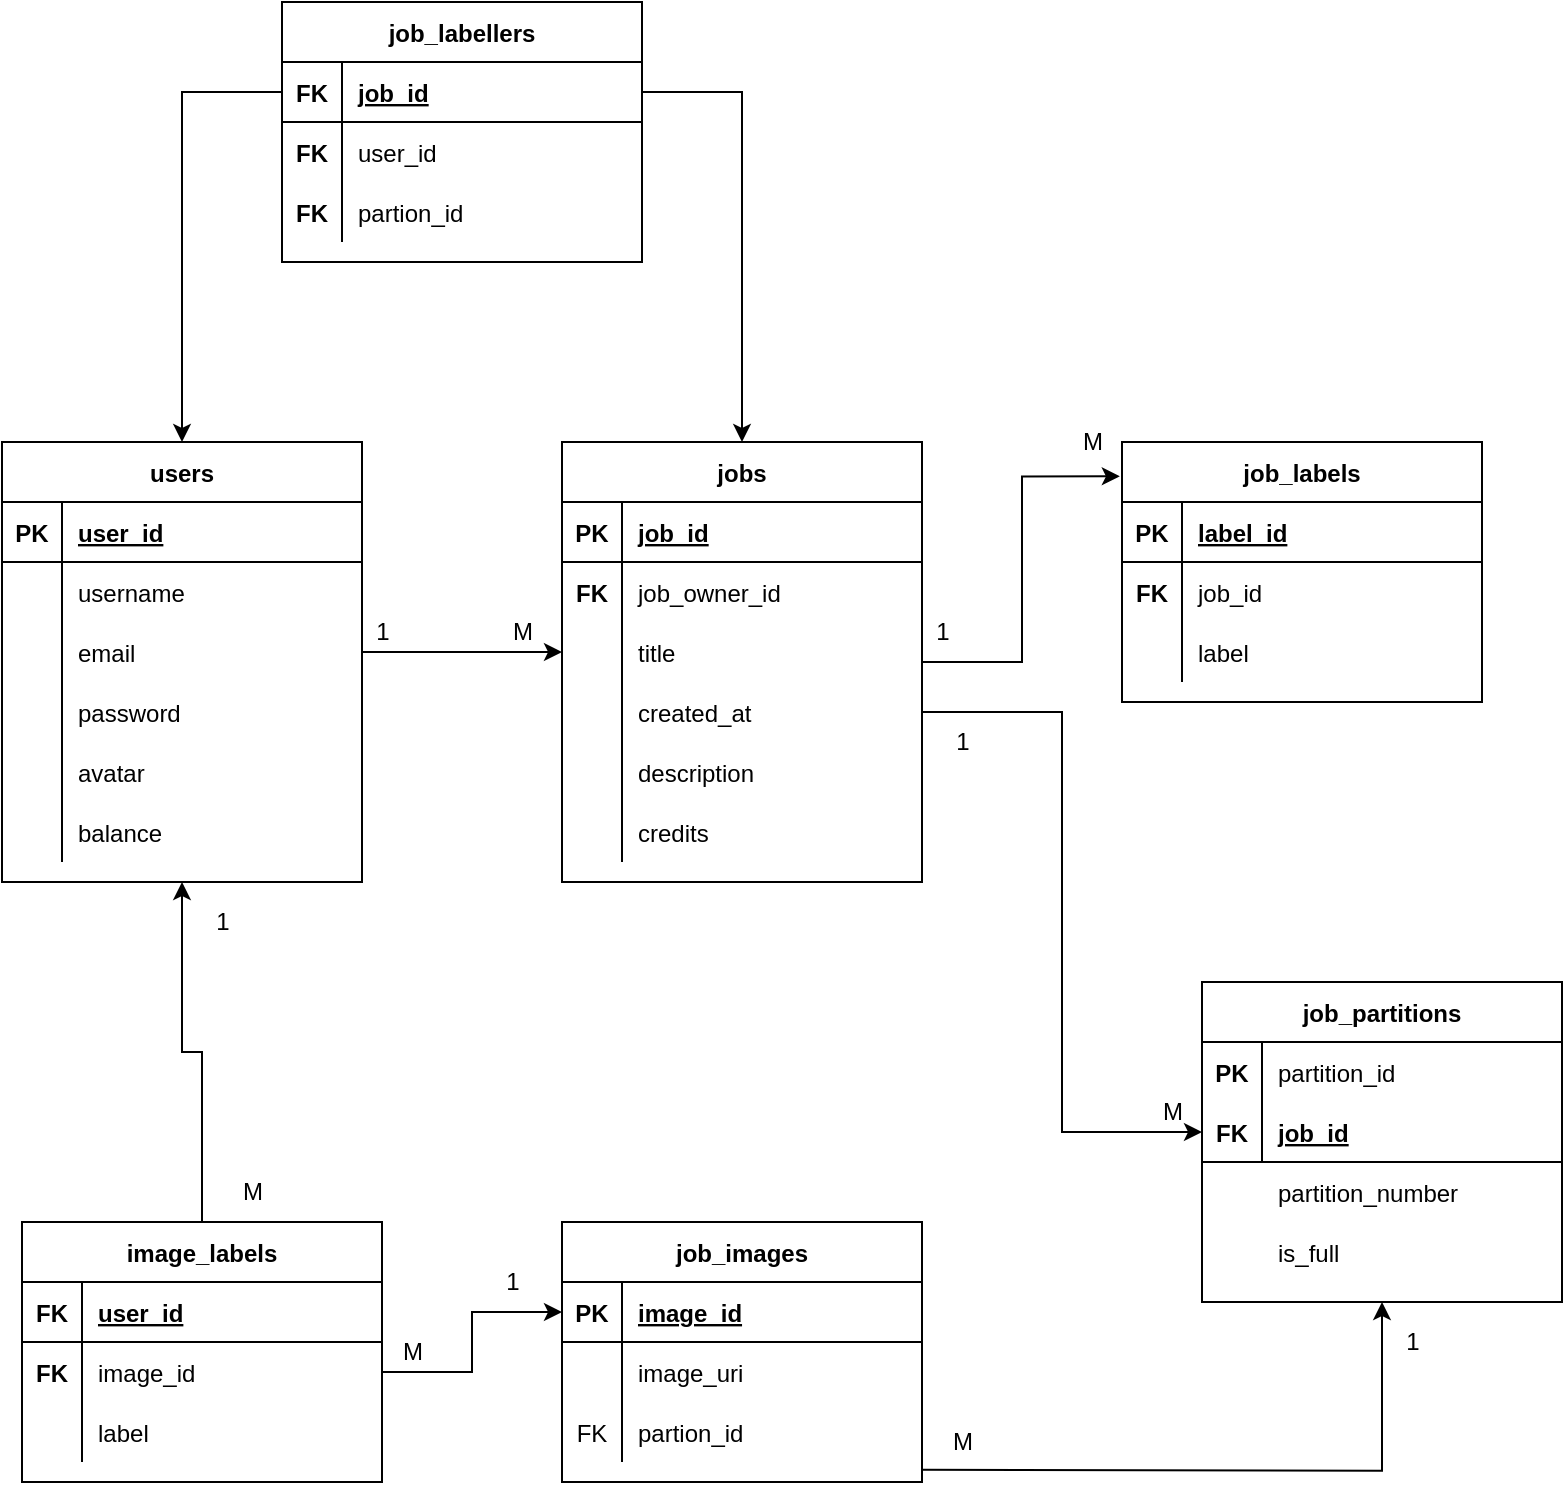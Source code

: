 <mxfile>
    <diagram id="R2lEEEUBdFMjLlhIrx00" name="Page-1">
        <mxGraphModel dx="391" dy="1328" grid="1" gridSize="10" guides="1" tooltips="1" connect="1" arrows="1" fold="1" page="1" pageScale="1" pageWidth="850" pageHeight="1100" math="0" shadow="0" extFonts="Permanent Marker^https://fonts.googleapis.com/css?family=Permanent+Marker">
            <root>
                <mxCell id="0"/>
                <mxCell id="1" parent="0"/>
                <mxCell id="n5E36iy-z8Pln9pKaJzt-1" value="users" style="shape=table;startSize=30;container=1;collapsible=1;childLayout=tableLayout;fixedRows=1;rowLines=0;fontStyle=1;align=center;resizeLast=1;" parent="1" vertex="1">
                    <mxGeometry x="40" y="80" width="180" height="220" as="geometry"/>
                </mxCell>
                <mxCell id="n5E36iy-z8Pln9pKaJzt-2" value="" style="shape=partialRectangle;collapsible=0;dropTarget=0;pointerEvents=0;fillColor=none;top=0;left=0;bottom=1;right=0;points=[[0,0.5],[1,0.5]];portConstraint=eastwest;" parent="n5E36iy-z8Pln9pKaJzt-1" vertex="1">
                    <mxGeometry y="30" width="180" height="30" as="geometry"/>
                </mxCell>
                <mxCell id="n5E36iy-z8Pln9pKaJzt-3" value="PK" style="shape=partialRectangle;connectable=0;fillColor=none;top=0;left=0;bottom=0;right=0;fontStyle=1;overflow=hidden;" parent="n5E36iy-z8Pln9pKaJzt-2" vertex="1">
                    <mxGeometry width="30" height="30" as="geometry"/>
                </mxCell>
                <mxCell id="n5E36iy-z8Pln9pKaJzt-4" value="user_id" style="shape=partialRectangle;connectable=0;fillColor=none;top=0;left=0;bottom=0;right=0;align=left;spacingLeft=6;fontStyle=5;overflow=hidden;" parent="n5E36iy-z8Pln9pKaJzt-2" vertex="1">
                    <mxGeometry x="30" width="150" height="30" as="geometry"/>
                </mxCell>
                <mxCell id="n5E36iy-z8Pln9pKaJzt-5" value="" style="shape=partialRectangle;collapsible=0;dropTarget=0;pointerEvents=0;fillColor=none;top=0;left=0;bottom=0;right=0;points=[[0,0.5],[1,0.5]];portConstraint=eastwest;" parent="n5E36iy-z8Pln9pKaJzt-1" vertex="1">
                    <mxGeometry y="60" width="180" height="30" as="geometry"/>
                </mxCell>
                <mxCell id="n5E36iy-z8Pln9pKaJzt-6" value="" style="shape=partialRectangle;connectable=0;fillColor=none;top=0;left=0;bottom=0;right=0;editable=1;overflow=hidden;" parent="n5E36iy-z8Pln9pKaJzt-5" vertex="1">
                    <mxGeometry width="30" height="30" as="geometry"/>
                </mxCell>
                <mxCell id="n5E36iy-z8Pln9pKaJzt-7" value="username" style="shape=partialRectangle;connectable=0;fillColor=none;top=0;left=0;bottom=0;right=0;align=left;spacingLeft=6;overflow=hidden;" parent="n5E36iy-z8Pln9pKaJzt-5" vertex="1">
                    <mxGeometry x="30" width="150" height="30" as="geometry"/>
                </mxCell>
                <mxCell id="n5E36iy-z8Pln9pKaJzt-8" value="" style="shape=partialRectangle;collapsible=0;dropTarget=0;pointerEvents=0;fillColor=none;top=0;left=0;bottom=0;right=0;points=[[0,0.5],[1,0.5]];portConstraint=eastwest;" parent="n5E36iy-z8Pln9pKaJzt-1" vertex="1">
                    <mxGeometry y="90" width="180" height="30" as="geometry"/>
                </mxCell>
                <mxCell id="n5E36iy-z8Pln9pKaJzt-9" value="" style="shape=partialRectangle;connectable=0;fillColor=none;top=0;left=0;bottom=0;right=0;editable=1;overflow=hidden;" parent="n5E36iy-z8Pln9pKaJzt-8" vertex="1">
                    <mxGeometry width="30" height="30" as="geometry"/>
                </mxCell>
                <mxCell id="n5E36iy-z8Pln9pKaJzt-10" value="email" style="shape=partialRectangle;connectable=0;fillColor=none;top=0;left=0;bottom=0;right=0;align=left;spacingLeft=6;overflow=hidden;" parent="n5E36iy-z8Pln9pKaJzt-8" vertex="1">
                    <mxGeometry x="30" width="150" height="30" as="geometry"/>
                </mxCell>
                <mxCell id="n5E36iy-z8Pln9pKaJzt-11" value="" style="shape=partialRectangle;collapsible=0;dropTarget=0;pointerEvents=0;fillColor=none;top=0;left=0;bottom=0;right=0;points=[[0,0.5],[1,0.5]];portConstraint=eastwest;" parent="n5E36iy-z8Pln9pKaJzt-1" vertex="1">
                    <mxGeometry y="120" width="180" height="30" as="geometry"/>
                </mxCell>
                <mxCell id="n5E36iy-z8Pln9pKaJzt-12" value="" style="shape=partialRectangle;connectable=0;fillColor=none;top=0;left=0;bottom=0;right=0;editable=1;overflow=hidden;" parent="n5E36iy-z8Pln9pKaJzt-11" vertex="1">
                    <mxGeometry width="30" height="30" as="geometry"/>
                </mxCell>
                <mxCell id="n5E36iy-z8Pln9pKaJzt-13" value="password" style="shape=partialRectangle;connectable=0;fillColor=none;top=0;left=0;bottom=0;right=0;align=left;spacingLeft=6;overflow=hidden;" parent="n5E36iy-z8Pln9pKaJzt-11" vertex="1">
                    <mxGeometry x="30" width="150" height="30" as="geometry"/>
                </mxCell>
                <mxCell id="n5E36iy-z8Pln9pKaJzt-14" value="" style="shape=partialRectangle;collapsible=0;dropTarget=0;pointerEvents=0;fillColor=none;top=0;left=0;bottom=0;right=0;points=[[0,0.5],[1,0.5]];portConstraint=eastwest;" parent="n5E36iy-z8Pln9pKaJzt-1" vertex="1">
                    <mxGeometry y="150" width="180" height="30" as="geometry"/>
                </mxCell>
                <mxCell id="n5E36iy-z8Pln9pKaJzt-15" value="" style="shape=partialRectangle;connectable=0;fillColor=none;top=0;left=0;bottom=0;right=0;editable=1;overflow=hidden;" parent="n5E36iy-z8Pln9pKaJzt-14" vertex="1">
                    <mxGeometry width="30" height="30" as="geometry"/>
                </mxCell>
                <mxCell id="n5E36iy-z8Pln9pKaJzt-16" value="avatar" style="shape=partialRectangle;connectable=0;fillColor=none;top=0;left=0;bottom=0;right=0;align=left;spacingLeft=6;overflow=hidden;" parent="n5E36iy-z8Pln9pKaJzt-14" vertex="1">
                    <mxGeometry x="30" width="150" height="30" as="geometry"/>
                </mxCell>
                <mxCell id="n5E36iy-z8Pln9pKaJzt-17" value="" style="shape=partialRectangle;collapsible=0;dropTarget=0;pointerEvents=0;fillColor=none;top=0;left=0;bottom=0;right=0;points=[[0,0.5],[1,0.5]];portConstraint=eastwest;" parent="n5E36iy-z8Pln9pKaJzt-1" vertex="1">
                    <mxGeometry y="180" width="180" height="30" as="geometry"/>
                </mxCell>
                <mxCell id="n5E36iy-z8Pln9pKaJzt-18" value="" style="shape=partialRectangle;connectable=0;fillColor=none;top=0;left=0;bottom=0;right=0;editable=1;overflow=hidden;" parent="n5E36iy-z8Pln9pKaJzt-17" vertex="1">
                    <mxGeometry width="30" height="30" as="geometry"/>
                </mxCell>
                <mxCell id="n5E36iy-z8Pln9pKaJzt-19" value="balance" style="shape=partialRectangle;connectable=0;fillColor=none;top=0;left=0;bottom=0;right=0;align=left;spacingLeft=6;overflow=hidden;" parent="n5E36iy-z8Pln9pKaJzt-17" vertex="1">
                    <mxGeometry x="30" width="150" height="30" as="geometry"/>
                </mxCell>
                <mxCell id="n5E36iy-z8Pln9pKaJzt-77" style="edgeStyle=orthogonalEdgeStyle;rounded=0;orthogonalLoop=1;jettySize=auto;html=1;entryX=-0.006;entryY=0.132;entryDx=0;entryDy=0;entryPerimeter=0;" parent="1" source="n5E36iy-z8Pln9pKaJzt-20" target="n5E36iy-z8Pln9pKaJzt-64" edge="1">
                    <mxGeometry relative="1" as="geometry"/>
                </mxCell>
                <mxCell id="n5E36iy-z8Pln9pKaJzt-20" value="jobs" style="shape=table;startSize=30;container=1;collapsible=1;childLayout=tableLayout;fixedRows=1;rowLines=0;fontStyle=1;align=center;resizeLast=1;" parent="1" vertex="1">
                    <mxGeometry x="320" y="80" width="180" height="220" as="geometry"/>
                </mxCell>
                <mxCell id="n5E36iy-z8Pln9pKaJzt-21" value="" style="shape=partialRectangle;collapsible=0;dropTarget=0;pointerEvents=0;fillColor=none;top=0;left=0;bottom=1;right=0;points=[[0,0.5],[1,0.5]];portConstraint=eastwest;" parent="n5E36iy-z8Pln9pKaJzt-20" vertex="1">
                    <mxGeometry y="30" width="180" height="30" as="geometry"/>
                </mxCell>
                <mxCell id="n5E36iy-z8Pln9pKaJzt-22" value="PK" style="shape=partialRectangle;connectable=0;fillColor=none;top=0;left=0;bottom=0;right=0;fontStyle=1;overflow=hidden;" parent="n5E36iy-z8Pln9pKaJzt-21" vertex="1">
                    <mxGeometry width="30" height="30" as="geometry"/>
                </mxCell>
                <mxCell id="n5E36iy-z8Pln9pKaJzt-23" value="job_id" style="shape=partialRectangle;connectable=0;fillColor=none;top=0;left=0;bottom=0;right=0;align=left;spacingLeft=6;fontStyle=5;overflow=hidden;" parent="n5E36iy-z8Pln9pKaJzt-21" vertex="1">
                    <mxGeometry x="30" width="150" height="30" as="geometry"/>
                </mxCell>
                <mxCell id="n5E36iy-z8Pln9pKaJzt-24" value="" style="shape=partialRectangle;collapsible=0;dropTarget=0;pointerEvents=0;fillColor=none;top=0;left=0;bottom=0;right=0;points=[[0,0.5],[1,0.5]];portConstraint=eastwest;" parent="n5E36iy-z8Pln9pKaJzt-20" vertex="1">
                    <mxGeometry y="60" width="180" height="30" as="geometry"/>
                </mxCell>
                <mxCell id="n5E36iy-z8Pln9pKaJzt-25" value="FK" style="shape=partialRectangle;connectable=0;fillColor=none;top=0;left=0;bottom=0;right=0;editable=1;overflow=hidden;fontStyle=1" parent="n5E36iy-z8Pln9pKaJzt-24" vertex="1">
                    <mxGeometry width="30" height="30" as="geometry"/>
                </mxCell>
                <mxCell id="n5E36iy-z8Pln9pKaJzt-26" value="job_owner_id" style="shape=partialRectangle;connectable=0;fillColor=none;top=0;left=0;bottom=0;right=0;align=left;spacingLeft=6;overflow=hidden;" parent="n5E36iy-z8Pln9pKaJzt-24" vertex="1">
                    <mxGeometry x="30" width="150" height="30" as="geometry"/>
                </mxCell>
                <mxCell id="n5E36iy-z8Pln9pKaJzt-27" value="" style="shape=partialRectangle;collapsible=0;dropTarget=0;pointerEvents=0;fillColor=none;top=0;left=0;bottom=0;right=0;points=[[0,0.5],[1,0.5]];portConstraint=eastwest;" parent="n5E36iy-z8Pln9pKaJzt-20" vertex="1">
                    <mxGeometry y="90" width="180" height="30" as="geometry"/>
                </mxCell>
                <mxCell id="n5E36iy-z8Pln9pKaJzt-28" value="" style="shape=partialRectangle;connectable=0;fillColor=none;top=0;left=0;bottom=0;right=0;editable=1;overflow=hidden;" parent="n5E36iy-z8Pln9pKaJzt-27" vertex="1">
                    <mxGeometry width="30" height="30" as="geometry"/>
                </mxCell>
                <mxCell id="n5E36iy-z8Pln9pKaJzt-29" value="title" style="shape=partialRectangle;connectable=0;fillColor=none;top=0;left=0;bottom=0;right=0;align=left;spacingLeft=6;overflow=hidden;" parent="n5E36iy-z8Pln9pKaJzt-27" vertex="1">
                    <mxGeometry x="30" width="150" height="30" as="geometry"/>
                </mxCell>
                <mxCell id="n5E36iy-z8Pln9pKaJzt-33" value="" style="shape=partialRectangle;collapsible=0;dropTarget=0;pointerEvents=0;fillColor=none;top=0;left=0;bottom=0;right=0;points=[[0,0.5],[1,0.5]];portConstraint=eastwest;" parent="n5E36iy-z8Pln9pKaJzt-20" vertex="1">
                    <mxGeometry y="120" width="180" height="30" as="geometry"/>
                </mxCell>
                <mxCell id="n5E36iy-z8Pln9pKaJzt-34" value="" style="shape=partialRectangle;connectable=0;fillColor=none;top=0;left=0;bottom=0;right=0;editable=1;overflow=hidden;" parent="n5E36iy-z8Pln9pKaJzt-33" vertex="1">
                    <mxGeometry width="30" height="30" as="geometry"/>
                </mxCell>
                <mxCell id="n5E36iy-z8Pln9pKaJzt-35" value="created_at" style="shape=partialRectangle;connectable=0;fillColor=none;top=0;left=0;bottom=0;right=0;align=left;spacingLeft=6;overflow=hidden;" parent="n5E36iy-z8Pln9pKaJzt-33" vertex="1">
                    <mxGeometry x="30" width="150" height="30" as="geometry"/>
                </mxCell>
                <mxCell id="2" value="" style="shape=partialRectangle;collapsible=0;dropTarget=0;pointerEvents=0;fillColor=none;top=0;left=0;bottom=0;right=0;points=[[0,0.5],[1,0.5]];portConstraint=eastwest;" parent="n5E36iy-z8Pln9pKaJzt-20" vertex="1">
                    <mxGeometry y="150" width="180" height="30" as="geometry"/>
                </mxCell>
                <mxCell id="3" value="" style="shape=partialRectangle;connectable=0;fillColor=none;top=0;left=0;bottom=0;right=0;editable=1;overflow=hidden;" parent="2" vertex="1">
                    <mxGeometry width="30" height="30" as="geometry"/>
                </mxCell>
                <mxCell id="4" value="description" style="shape=partialRectangle;connectable=0;fillColor=none;top=0;left=0;bottom=0;right=0;align=left;spacingLeft=6;overflow=hidden;" parent="2" vertex="1">
                    <mxGeometry x="30" width="150" height="30" as="geometry"/>
                </mxCell>
                <mxCell id="25" value="" style="shape=partialRectangle;collapsible=0;dropTarget=0;pointerEvents=0;fillColor=none;top=0;left=0;bottom=0;right=0;points=[[0,0.5],[1,0.5]];portConstraint=eastwest;" parent="n5E36iy-z8Pln9pKaJzt-20" vertex="1">
                    <mxGeometry y="180" width="180" height="30" as="geometry"/>
                </mxCell>
                <mxCell id="26" value="" style="shape=partialRectangle;connectable=0;fillColor=none;top=0;left=0;bottom=0;right=0;editable=1;overflow=hidden;" parent="25" vertex="1">
                    <mxGeometry width="30" height="30" as="geometry"/>
                </mxCell>
                <mxCell id="27" value="credits" style="shape=partialRectangle;connectable=0;fillColor=none;top=0;left=0;bottom=0;right=0;align=left;spacingLeft=6;overflow=hidden;" parent="25" vertex="1">
                    <mxGeometry x="30" width="150" height="30" as="geometry"/>
                </mxCell>
                <mxCell id="n5E36iy-z8Pln9pKaJzt-39" value="job_images" style="shape=table;startSize=30;container=1;collapsible=1;childLayout=tableLayout;fixedRows=1;rowLines=0;fontStyle=1;align=center;resizeLast=1;" parent="1" vertex="1">
                    <mxGeometry x="320" y="470" width="180" height="130" as="geometry">
                        <mxRectangle x="320" y="470" width="100" height="30" as="alternateBounds"/>
                    </mxGeometry>
                </mxCell>
                <mxCell id="n5E36iy-z8Pln9pKaJzt-40" value="" style="shape=partialRectangle;collapsible=0;dropTarget=0;pointerEvents=0;fillColor=none;top=0;left=0;bottom=1;right=0;points=[[0,0.5],[1,0.5]];portConstraint=eastwest;" parent="n5E36iy-z8Pln9pKaJzt-39" vertex="1">
                    <mxGeometry y="30" width="180" height="30" as="geometry"/>
                </mxCell>
                <mxCell id="n5E36iy-z8Pln9pKaJzt-41" value="PK" style="shape=partialRectangle;connectable=0;fillColor=none;top=0;left=0;bottom=0;right=0;fontStyle=1;overflow=hidden;" parent="n5E36iy-z8Pln9pKaJzt-40" vertex="1">
                    <mxGeometry width="30" height="30" as="geometry"/>
                </mxCell>
                <mxCell id="n5E36iy-z8Pln9pKaJzt-42" value="image_id" style="shape=partialRectangle;connectable=0;fillColor=none;top=0;left=0;bottom=0;right=0;align=left;spacingLeft=6;fontStyle=5;overflow=hidden;" parent="n5E36iy-z8Pln9pKaJzt-40" vertex="1">
                    <mxGeometry x="30" width="150" height="30" as="geometry"/>
                </mxCell>
                <mxCell id="n5E36iy-z8Pln9pKaJzt-46" value="" style="shape=partialRectangle;collapsible=0;dropTarget=0;pointerEvents=0;fillColor=none;top=0;left=0;bottom=0;right=0;points=[[0,0.5],[1,0.5]];portConstraint=eastwest;" parent="n5E36iy-z8Pln9pKaJzt-39" vertex="1">
                    <mxGeometry y="60" width="180" height="30" as="geometry"/>
                </mxCell>
                <mxCell id="n5E36iy-z8Pln9pKaJzt-47" value="" style="shape=partialRectangle;connectable=0;fillColor=none;top=0;left=0;bottom=0;right=0;editable=1;overflow=hidden;" parent="n5E36iy-z8Pln9pKaJzt-46" vertex="1">
                    <mxGeometry width="30" height="30" as="geometry"/>
                </mxCell>
                <mxCell id="n5E36iy-z8Pln9pKaJzt-48" value="image_uri" style="shape=partialRectangle;connectable=0;fillColor=none;top=0;left=0;bottom=0;right=0;align=left;spacingLeft=6;overflow=hidden;" parent="n5E36iy-z8Pln9pKaJzt-46" vertex="1">
                    <mxGeometry x="30" width="150" height="30" as="geometry"/>
                </mxCell>
                <mxCell id="n5E36iy-z8Pln9pKaJzt-55" value="" style="shape=partialRectangle;collapsible=0;dropTarget=0;pointerEvents=0;fillColor=none;top=0;left=0;bottom=0;right=0;points=[[0,0.5],[1,0.5]];portConstraint=eastwest;" parent="n5E36iy-z8Pln9pKaJzt-39" vertex="1">
                    <mxGeometry y="90" width="180" height="30" as="geometry"/>
                </mxCell>
                <mxCell id="n5E36iy-z8Pln9pKaJzt-56" value="FK" style="shape=partialRectangle;connectable=0;fillColor=none;top=0;left=0;bottom=0;right=0;editable=1;overflow=hidden;" parent="n5E36iy-z8Pln9pKaJzt-55" vertex="1">
                    <mxGeometry width="30" height="30" as="geometry"/>
                </mxCell>
                <mxCell id="n5E36iy-z8Pln9pKaJzt-57" value="partion_id" style="shape=partialRectangle;connectable=0;fillColor=none;top=0;left=0;bottom=0;right=0;align=left;spacingLeft=6;overflow=hidden;" parent="n5E36iy-z8Pln9pKaJzt-55" vertex="1">
                    <mxGeometry x="30" width="150" height="30" as="geometry"/>
                </mxCell>
                <mxCell id="n5E36iy-z8Pln9pKaJzt-58" style="edgeStyle=orthogonalEdgeStyle;rounded=0;orthogonalLoop=1;jettySize=auto;html=1;entryX=0;entryY=0.5;entryDx=0;entryDy=0;" parent="1" source="n5E36iy-z8Pln9pKaJzt-8" target="n5E36iy-z8Pln9pKaJzt-27" edge="1">
                    <mxGeometry relative="1" as="geometry"/>
                </mxCell>
                <mxCell id="n5E36iy-z8Pln9pKaJzt-59" value="1" style="text;html=1;align=center;verticalAlign=middle;resizable=0;points=[];autosize=1;strokeColor=none;" parent="1" vertex="1">
                    <mxGeometry x="220" y="165" width="20" height="20" as="geometry"/>
                </mxCell>
                <mxCell id="n5E36iy-z8Pln9pKaJzt-60" value="M" style="text;html=1;align=center;verticalAlign=middle;resizable=0;points=[];autosize=1;strokeColor=none;" parent="1" vertex="1">
                    <mxGeometry x="285" y="165" width="30" height="20" as="geometry"/>
                </mxCell>
                <mxCell id="n5E36iy-z8Pln9pKaJzt-62" value="1" style="text;html=1;align=center;verticalAlign=middle;resizable=0;points=[];autosize=1;strokeColor=none;" parent="1" vertex="1">
                    <mxGeometry x="510" y="220" width="20" height="20" as="geometry"/>
                </mxCell>
                <mxCell id="n5E36iy-z8Pln9pKaJzt-64" value="job_labels" style="shape=table;startSize=30;container=1;collapsible=1;childLayout=tableLayout;fixedRows=1;rowLines=0;fontStyle=1;align=center;resizeLast=1;" parent="1" vertex="1">
                    <mxGeometry x="600" y="80" width="180" height="130" as="geometry"/>
                </mxCell>
                <mxCell id="n5E36iy-z8Pln9pKaJzt-65" value="" style="shape=partialRectangle;collapsible=0;dropTarget=0;pointerEvents=0;fillColor=none;top=0;left=0;bottom=1;right=0;points=[[0,0.5],[1,0.5]];portConstraint=eastwest;" parent="n5E36iy-z8Pln9pKaJzt-64" vertex="1">
                    <mxGeometry y="30" width="180" height="30" as="geometry"/>
                </mxCell>
                <mxCell id="n5E36iy-z8Pln9pKaJzt-66" value="PK" style="shape=partialRectangle;connectable=0;fillColor=none;top=0;left=0;bottom=0;right=0;fontStyle=1;overflow=hidden;" parent="n5E36iy-z8Pln9pKaJzt-65" vertex="1">
                    <mxGeometry width="30" height="30" as="geometry"/>
                </mxCell>
                <mxCell id="n5E36iy-z8Pln9pKaJzt-67" value="label_id" style="shape=partialRectangle;connectable=0;fillColor=none;top=0;left=0;bottom=0;right=0;align=left;spacingLeft=6;fontStyle=5;overflow=hidden;" parent="n5E36iy-z8Pln9pKaJzt-65" vertex="1">
                    <mxGeometry x="30" width="150" height="30" as="geometry"/>
                </mxCell>
                <mxCell id="n5E36iy-z8Pln9pKaJzt-68" value="" style="shape=partialRectangle;collapsible=0;dropTarget=0;pointerEvents=0;fillColor=none;top=0;left=0;bottom=0;right=0;points=[[0,0.5],[1,0.5]];portConstraint=eastwest;" parent="n5E36iy-z8Pln9pKaJzt-64" vertex="1">
                    <mxGeometry y="60" width="180" height="30" as="geometry"/>
                </mxCell>
                <mxCell id="n5E36iy-z8Pln9pKaJzt-69" value="FK" style="shape=partialRectangle;connectable=0;fillColor=none;top=0;left=0;bottom=0;right=0;editable=1;overflow=hidden;fontStyle=1" parent="n5E36iy-z8Pln9pKaJzt-68" vertex="1">
                    <mxGeometry width="30" height="30" as="geometry"/>
                </mxCell>
                <mxCell id="n5E36iy-z8Pln9pKaJzt-70" value="job_id" style="shape=partialRectangle;connectable=0;fillColor=none;top=0;left=0;bottom=0;right=0;align=left;spacingLeft=6;overflow=hidden;" parent="n5E36iy-z8Pln9pKaJzt-68" vertex="1">
                    <mxGeometry x="30" width="150" height="30" as="geometry"/>
                </mxCell>
                <mxCell id="n5E36iy-z8Pln9pKaJzt-71" value="" style="shape=partialRectangle;collapsible=0;dropTarget=0;pointerEvents=0;fillColor=none;top=0;left=0;bottom=0;right=0;points=[[0,0.5],[1,0.5]];portConstraint=eastwest;" parent="n5E36iy-z8Pln9pKaJzt-64" vertex="1">
                    <mxGeometry y="90" width="180" height="30" as="geometry"/>
                </mxCell>
                <mxCell id="n5E36iy-z8Pln9pKaJzt-72" value="" style="shape=partialRectangle;connectable=0;fillColor=none;top=0;left=0;bottom=0;right=0;editable=1;overflow=hidden;" parent="n5E36iy-z8Pln9pKaJzt-71" vertex="1">
                    <mxGeometry width="30" height="30" as="geometry"/>
                </mxCell>
                <mxCell id="n5E36iy-z8Pln9pKaJzt-73" value="label" style="shape=partialRectangle;connectable=0;fillColor=none;top=0;left=0;bottom=0;right=0;align=left;spacingLeft=6;overflow=hidden;" parent="n5E36iy-z8Pln9pKaJzt-71" vertex="1">
                    <mxGeometry x="30" width="150" height="30" as="geometry"/>
                </mxCell>
                <mxCell id="n5E36iy-z8Pln9pKaJzt-78" value="1" style="text;html=1;align=center;verticalAlign=middle;resizable=0;points=[];autosize=1;strokeColor=none;" parent="1" vertex="1">
                    <mxGeometry x="500" y="165" width="20" height="20" as="geometry"/>
                </mxCell>
                <mxCell id="n5E36iy-z8Pln9pKaJzt-79" value="M" style="text;html=1;align=center;verticalAlign=middle;resizable=0;points=[];autosize=1;strokeColor=none;" parent="1" vertex="1">
                    <mxGeometry x="570" y="70" width="30" height="20" as="geometry"/>
                </mxCell>
                <mxCell id="71" style="edgeStyle=orthogonalEdgeStyle;rounded=0;orthogonalLoop=1;jettySize=auto;html=1;entryX=0.5;entryY=1;entryDx=0;entryDy=0;" parent="1" source="n5E36iy-z8Pln9pKaJzt-80" target="n5E36iy-z8Pln9pKaJzt-1" edge="1">
                    <mxGeometry relative="1" as="geometry"/>
                </mxCell>
                <mxCell id="n5E36iy-z8Pln9pKaJzt-80" value="image_labels" style="shape=table;startSize=30;container=1;collapsible=1;childLayout=tableLayout;fixedRows=1;rowLines=0;fontStyle=1;align=center;resizeLast=1;" parent="1" vertex="1">
                    <mxGeometry x="50" y="470" width="180" height="130" as="geometry"/>
                </mxCell>
                <mxCell id="n5E36iy-z8Pln9pKaJzt-81" value="" style="shape=partialRectangle;collapsible=0;dropTarget=0;pointerEvents=0;fillColor=none;top=0;left=0;bottom=1;right=0;points=[[0,0.5],[1,0.5]];portConstraint=eastwest;" parent="n5E36iy-z8Pln9pKaJzt-80" vertex="1">
                    <mxGeometry y="30" width="180" height="30" as="geometry"/>
                </mxCell>
                <mxCell id="n5E36iy-z8Pln9pKaJzt-82" value="FK" style="shape=partialRectangle;connectable=0;fillColor=none;top=0;left=0;bottom=0;right=0;fontStyle=1;overflow=hidden;" parent="n5E36iy-z8Pln9pKaJzt-81" vertex="1">
                    <mxGeometry width="30" height="30" as="geometry"/>
                </mxCell>
                <mxCell id="n5E36iy-z8Pln9pKaJzt-83" value="user_id" style="shape=partialRectangle;connectable=0;fillColor=none;top=0;left=0;bottom=0;right=0;align=left;spacingLeft=6;fontStyle=5;overflow=hidden;" parent="n5E36iy-z8Pln9pKaJzt-81" vertex="1">
                    <mxGeometry x="30" width="150" height="30" as="geometry"/>
                </mxCell>
                <mxCell id="n5E36iy-z8Pln9pKaJzt-84" value="" style="shape=partialRectangle;collapsible=0;dropTarget=0;pointerEvents=0;fillColor=none;top=0;left=0;bottom=0;right=0;points=[[0,0.5],[1,0.5]];portConstraint=eastwest;" parent="n5E36iy-z8Pln9pKaJzt-80" vertex="1">
                    <mxGeometry y="60" width="180" height="30" as="geometry"/>
                </mxCell>
                <mxCell id="n5E36iy-z8Pln9pKaJzt-85" value="FK" style="shape=partialRectangle;connectable=0;fillColor=none;top=0;left=0;bottom=0;right=0;editable=1;overflow=hidden;fontStyle=1" parent="n5E36iy-z8Pln9pKaJzt-84" vertex="1">
                    <mxGeometry width="30" height="30" as="geometry"/>
                </mxCell>
                <mxCell id="n5E36iy-z8Pln9pKaJzt-86" value="image_id" style="shape=partialRectangle;connectable=0;fillColor=none;top=0;left=0;bottom=0;right=0;align=left;spacingLeft=6;overflow=hidden;" parent="n5E36iy-z8Pln9pKaJzt-84" vertex="1">
                    <mxGeometry x="30" width="150" height="30" as="geometry"/>
                </mxCell>
                <mxCell id="n5E36iy-z8Pln9pKaJzt-87" value="" style="shape=partialRectangle;collapsible=0;dropTarget=0;pointerEvents=0;fillColor=none;top=0;left=0;bottom=0;right=0;points=[[0,0.5],[1,0.5]];portConstraint=eastwest;" parent="n5E36iy-z8Pln9pKaJzt-80" vertex="1">
                    <mxGeometry y="90" width="180" height="30" as="geometry"/>
                </mxCell>
                <mxCell id="n5E36iy-z8Pln9pKaJzt-88" value="" style="shape=partialRectangle;connectable=0;fillColor=none;top=0;left=0;bottom=0;right=0;editable=1;overflow=hidden;" parent="n5E36iy-z8Pln9pKaJzt-87" vertex="1">
                    <mxGeometry width="30" height="30" as="geometry"/>
                </mxCell>
                <mxCell id="n5E36iy-z8Pln9pKaJzt-89" value="label" style="shape=partialRectangle;connectable=0;fillColor=none;top=0;left=0;bottom=0;right=0;align=left;spacingLeft=6;overflow=hidden;" parent="n5E36iy-z8Pln9pKaJzt-87" vertex="1">
                    <mxGeometry x="30" width="150" height="30" as="geometry"/>
                </mxCell>
                <mxCell id="n5E36iy-z8Pln9pKaJzt-99" value="job_labellers" style="shape=table;startSize=30;container=1;collapsible=1;childLayout=tableLayout;fixedRows=1;rowLines=0;fontStyle=1;align=center;resizeLast=1;" parent="1" vertex="1">
                    <mxGeometry x="180" y="-140" width="180" height="130" as="geometry"/>
                </mxCell>
                <mxCell id="n5E36iy-z8Pln9pKaJzt-100" value="" style="shape=partialRectangle;collapsible=0;dropTarget=0;pointerEvents=0;fillColor=none;top=0;left=0;bottom=1;right=0;points=[[0,0.5],[1,0.5]];portConstraint=eastwest;" parent="n5E36iy-z8Pln9pKaJzt-99" vertex="1">
                    <mxGeometry y="30" width="180" height="30" as="geometry"/>
                </mxCell>
                <mxCell id="n5E36iy-z8Pln9pKaJzt-101" value="FK" style="shape=partialRectangle;connectable=0;fillColor=none;top=0;left=0;bottom=0;right=0;fontStyle=1;overflow=hidden;" parent="n5E36iy-z8Pln9pKaJzt-100" vertex="1">
                    <mxGeometry width="30" height="30" as="geometry"/>
                </mxCell>
                <mxCell id="n5E36iy-z8Pln9pKaJzt-102" value="job_id" style="shape=partialRectangle;connectable=0;fillColor=none;top=0;left=0;bottom=0;right=0;align=left;spacingLeft=6;fontStyle=5;overflow=hidden;" parent="n5E36iy-z8Pln9pKaJzt-100" vertex="1">
                    <mxGeometry x="30" width="150" height="30" as="geometry"/>
                </mxCell>
                <mxCell id="n5E36iy-z8Pln9pKaJzt-103" value="" style="shape=partialRectangle;collapsible=0;dropTarget=0;pointerEvents=0;fillColor=none;top=0;left=0;bottom=0;right=0;points=[[0,0.5],[1,0.5]];portConstraint=eastwest;" parent="n5E36iy-z8Pln9pKaJzt-99" vertex="1">
                    <mxGeometry y="60" width="180" height="30" as="geometry"/>
                </mxCell>
                <mxCell id="n5E36iy-z8Pln9pKaJzt-104" value="FK" style="shape=partialRectangle;connectable=0;fillColor=none;top=0;left=0;bottom=0;right=0;editable=1;overflow=hidden;fontStyle=1" parent="n5E36iy-z8Pln9pKaJzt-103" vertex="1">
                    <mxGeometry width="30" height="30" as="geometry"/>
                </mxCell>
                <mxCell id="n5E36iy-z8Pln9pKaJzt-105" value="user_id" style="shape=partialRectangle;connectable=0;fillColor=none;top=0;left=0;bottom=0;right=0;align=left;spacingLeft=6;overflow=hidden;" parent="n5E36iy-z8Pln9pKaJzt-103" vertex="1">
                    <mxGeometry x="30" width="150" height="30" as="geometry"/>
                </mxCell>
                <mxCell id="61" value="" style="shape=partialRectangle;collapsible=0;dropTarget=0;pointerEvents=0;fillColor=none;top=0;left=0;bottom=0;right=0;points=[[0,0.5],[1,0.5]];portConstraint=eastwest;" parent="n5E36iy-z8Pln9pKaJzt-99" vertex="1">
                    <mxGeometry y="90" width="180" height="30" as="geometry"/>
                </mxCell>
                <mxCell id="62" value="FK" style="shape=partialRectangle;connectable=0;fillColor=none;top=0;left=0;bottom=0;right=0;editable=1;overflow=hidden;fontStyle=1" parent="61" vertex="1">
                    <mxGeometry width="30" height="30" as="geometry"/>
                </mxCell>
                <mxCell id="63" value="partion_id" style="shape=partialRectangle;connectable=0;fillColor=none;top=0;left=0;bottom=0;right=0;align=left;spacingLeft=6;overflow=hidden;" parent="61" vertex="1">
                    <mxGeometry x="30" width="150" height="30" as="geometry"/>
                </mxCell>
                <mxCell id="n5E36iy-z8Pln9pKaJzt-112" style="edgeStyle=orthogonalEdgeStyle;rounded=0;orthogonalLoop=1;jettySize=auto;html=1;entryX=0.5;entryY=0;entryDx=0;entryDy=0;" parent="1" source="n5E36iy-z8Pln9pKaJzt-100" target="n5E36iy-z8Pln9pKaJzt-20" edge="1">
                    <mxGeometry relative="1" as="geometry"/>
                </mxCell>
                <mxCell id="n5E36iy-z8Pln9pKaJzt-113" style="edgeStyle=orthogonalEdgeStyle;rounded=0;orthogonalLoop=1;jettySize=auto;html=1;entryX=0.5;entryY=0;entryDx=0;entryDy=0;" parent="1" source="n5E36iy-z8Pln9pKaJzt-100" target="n5E36iy-z8Pln9pKaJzt-1" edge="1">
                    <mxGeometry relative="1" as="geometry"/>
                </mxCell>
                <mxCell id="28" value="job_partitions" style="shape=table;startSize=30;container=1;collapsible=1;childLayout=tableLayout;fixedRows=1;rowLines=0;fontStyle=1;align=center;resizeLast=1;" parent="1" vertex="1">
                    <mxGeometry x="640" y="350" width="180" height="160" as="geometry"/>
                </mxCell>
                <mxCell id="32" value="" style="shape=partialRectangle;collapsible=0;dropTarget=0;pointerEvents=0;fillColor=none;top=0;left=0;bottom=0;right=0;points=[[0,0.5],[1,0.5]];portConstraint=eastwest;" parent="28" vertex="1">
                    <mxGeometry y="30" width="180" height="30" as="geometry"/>
                </mxCell>
                <mxCell id="33" value="PK" style="shape=partialRectangle;connectable=0;fillColor=none;top=0;left=0;bottom=0;right=0;editable=1;overflow=hidden;fontStyle=1" parent="32" vertex="1">
                    <mxGeometry width="30" height="30" as="geometry"/>
                </mxCell>
                <mxCell id="34" value="partition_id" style="shape=partialRectangle;connectable=0;fillColor=none;top=0;left=0;bottom=0;right=0;align=left;spacingLeft=6;overflow=hidden;" parent="32" vertex="1">
                    <mxGeometry x="30" width="150" height="30" as="geometry"/>
                </mxCell>
                <mxCell id="29" value="" style="shape=partialRectangle;collapsible=0;dropTarget=0;pointerEvents=0;fillColor=none;top=0;left=0;bottom=1;right=0;points=[[0,0.5],[1,0.5]];portConstraint=eastwest;" parent="28" vertex="1">
                    <mxGeometry y="60" width="180" height="30" as="geometry"/>
                </mxCell>
                <mxCell id="30" value="FK" style="shape=partialRectangle;connectable=0;fillColor=none;top=0;left=0;bottom=0;right=0;fontStyle=1;overflow=hidden;" parent="29" vertex="1">
                    <mxGeometry width="30" height="30" as="geometry"/>
                </mxCell>
                <mxCell id="31" value="job_id" style="shape=partialRectangle;connectable=0;fillColor=none;top=0;left=0;bottom=0;right=0;align=left;spacingLeft=6;fontStyle=5;overflow=hidden;" parent="29" vertex="1">
                    <mxGeometry x="30" width="150" height="30" as="geometry"/>
                </mxCell>
                <mxCell id="55" style="edgeStyle=orthogonalEdgeStyle;rounded=0;orthogonalLoop=1;jettySize=auto;html=1;entryX=0;entryY=0.5;entryDx=0;entryDy=0;" parent="1" source="n5E36iy-z8Pln9pKaJzt-33" target="29" edge="1">
                    <mxGeometry relative="1" as="geometry"/>
                </mxCell>
                <mxCell id="56" value="partition_number" style="shape=partialRectangle;connectable=0;fillColor=none;top=0;left=0;bottom=0;right=0;align=left;spacingLeft=6;overflow=hidden;" parent="1" vertex="1">
                    <mxGeometry x="670" y="440" width="150" height="30" as="geometry"/>
                </mxCell>
                <mxCell id="57" style="edgeStyle=orthogonalEdgeStyle;rounded=0;orthogonalLoop=1;jettySize=auto;html=1;entryX=0.5;entryY=1;entryDx=0;entryDy=0;" parent="1" target="28" edge="1">
                    <mxGeometry relative="1" as="geometry">
                        <mxPoint x="500" y="593.92" as="sourcePoint"/>
                        <mxPoint x="598.92" y="486.08" as="targetPoint"/>
                    </mxGeometry>
                </mxCell>
                <mxCell id="58" value="M" style="text;html=1;align=center;verticalAlign=middle;resizable=0;points=[];autosize=1;strokeColor=none;" parent="1" vertex="1">
                    <mxGeometry x="610" y="405" width="30" height="20" as="geometry"/>
                </mxCell>
                <mxCell id="59" value="1" style="text;html=1;align=center;verticalAlign=middle;resizable=0;points=[];autosize=1;strokeColor=none;" parent="1" vertex="1">
                    <mxGeometry x="735" y="520" width="20" height="20" as="geometry"/>
                </mxCell>
                <mxCell id="60" value="M" style="text;html=1;align=center;verticalAlign=middle;resizable=0;points=[];autosize=1;strokeColor=none;" parent="1" vertex="1">
                    <mxGeometry x="505" y="570" width="30" height="20" as="geometry"/>
                </mxCell>
                <mxCell id="70" value="is_full" style="shape=partialRectangle;connectable=0;fillColor=none;top=0;left=0;bottom=0;right=0;align=left;spacingLeft=6;overflow=hidden;" parent="1" vertex="1">
                    <mxGeometry x="670" y="470" width="150" height="30" as="geometry"/>
                </mxCell>
                <mxCell id="72" value="M" style="text;html=1;align=center;verticalAlign=middle;resizable=0;points=[];autosize=1;strokeColor=none;" parent="1" vertex="1">
                    <mxGeometry x="150" y="445" width="30" height="20" as="geometry"/>
                </mxCell>
                <mxCell id="73" value="1" style="text;html=1;align=center;verticalAlign=middle;resizable=0;points=[];autosize=1;strokeColor=none;" parent="1" vertex="1">
                    <mxGeometry x="140" y="310" width="20" height="20" as="geometry"/>
                </mxCell>
                <mxCell id="74" style="edgeStyle=orthogonalEdgeStyle;rounded=0;orthogonalLoop=1;jettySize=auto;html=1;" parent="1" source="n5E36iy-z8Pln9pKaJzt-84" target="n5E36iy-z8Pln9pKaJzt-40" edge="1">
                    <mxGeometry relative="1" as="geometry"/>
                </mxCell>
                <mxCell id="75" value="M" style="text;html=1;align=center;verticalAlign=middle;resizable=0;points=[];autosize=1;strokeColor=none;" parent="1" vertex="1">
                    <mxGeometry x="230" y="525" width="30" height="20" as="geometry"/>
                </mxCell>
                <mxCell id="76" value="1" style="text;html=1;align=center;verticalAlign=middle;resizable=0;points=[];autosize=1;strokeColor=none;" parent="1" vertex="1">
                    <mxGeometry x="285" y="490" width="20" height="20" as="geometry"/>
                </mxCell>
            </root>
        </mxGraphModel>
    </diagram>
</mxfile>